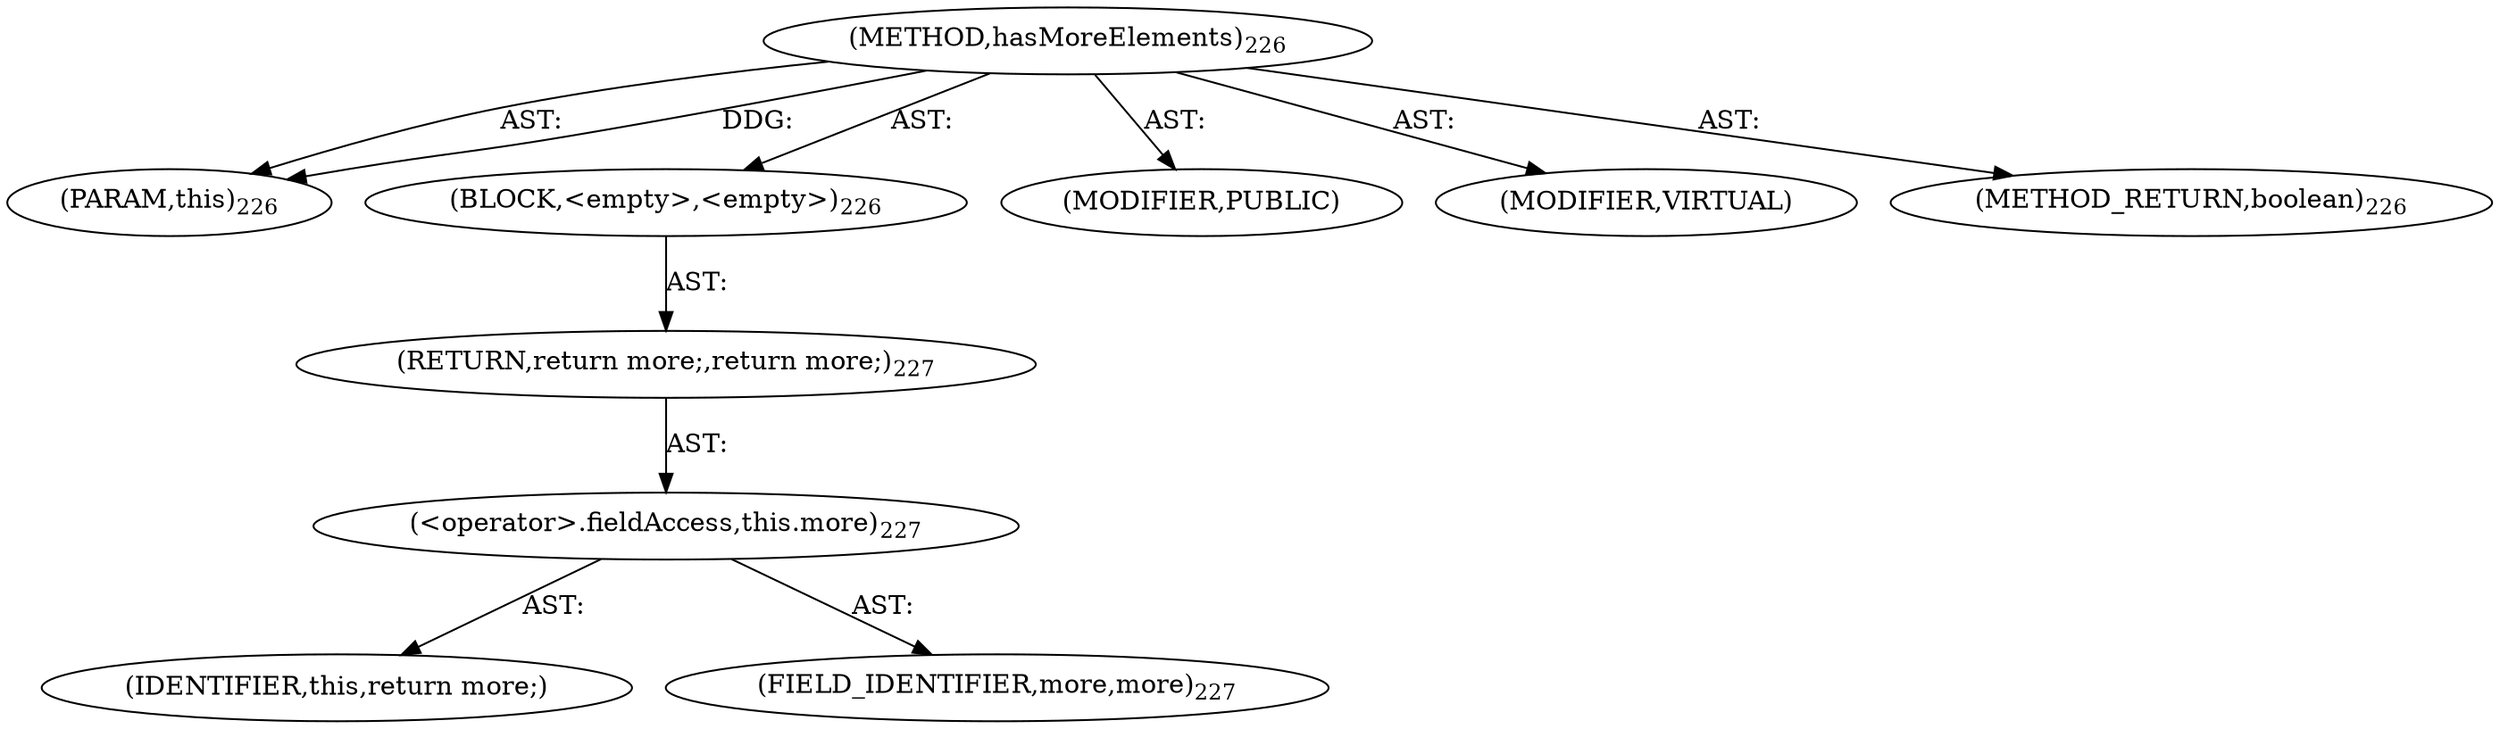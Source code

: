 digraph "hasMoreElements" {  
"111669149725" [label = <(METHOD,hasMoreElements)<SUB>226</SUB>> ]
"115964117041" [label = <(PARAM,this)<SUB>226</SUB>> ]
"25769803856" [label = <(BLOCK,&lt;empty&gt;,&lt;empty&gt;)<SUB>226</SUB>> ]
"146028888076" [label = <(RETURN,return more;,return more;)<SUB>227</SUB>> ]
"30064771364" [label = <(&lt;operator&gt;.fieldAccess,this.more)<SUB>227</SUB>> ]
"68719476983" [label = <(IDENTIFIER,this,return more;)> ]
"55834574925" [label = <(FIELD_IDENTIFIER,more,more)<SUB>227</SUB>> ]
"133143986256" [label = <(MODIFIER,PUBLIC)> ]
"133143986257" [label = <(MODIFIER,VIRTUAL)> ]
"128849018909" [label = <(METHOD_RETURN,boolean)<SUB>226</SUB>> ]
  "111669149725" -> "115964117041"  [ label = "AST: "] 
  "111669149725" -> "25769803856"  [ label = "AST: "] 
  "111669149725" -> "133143986256"  [ label = "AST: "] 
  "111669149725" -> "133143986257"  [ label = "AST: "] 
  "111669149725" -> "128849018909"  [ label = "AST: "] 
  "25769803856" -> "146028888076"  [ label = "AST: "] 
  "146028888076" -> "30064771364"  [ label = "AST: "] 
  "30064771364" -> "68719476983"  [ label = "AST: "] 
  "30064771364" -> "55834574925"  [ label = "AST: "] 
  "111669149725" -> "115964117041"  [ label = "DDG: "] 
}
